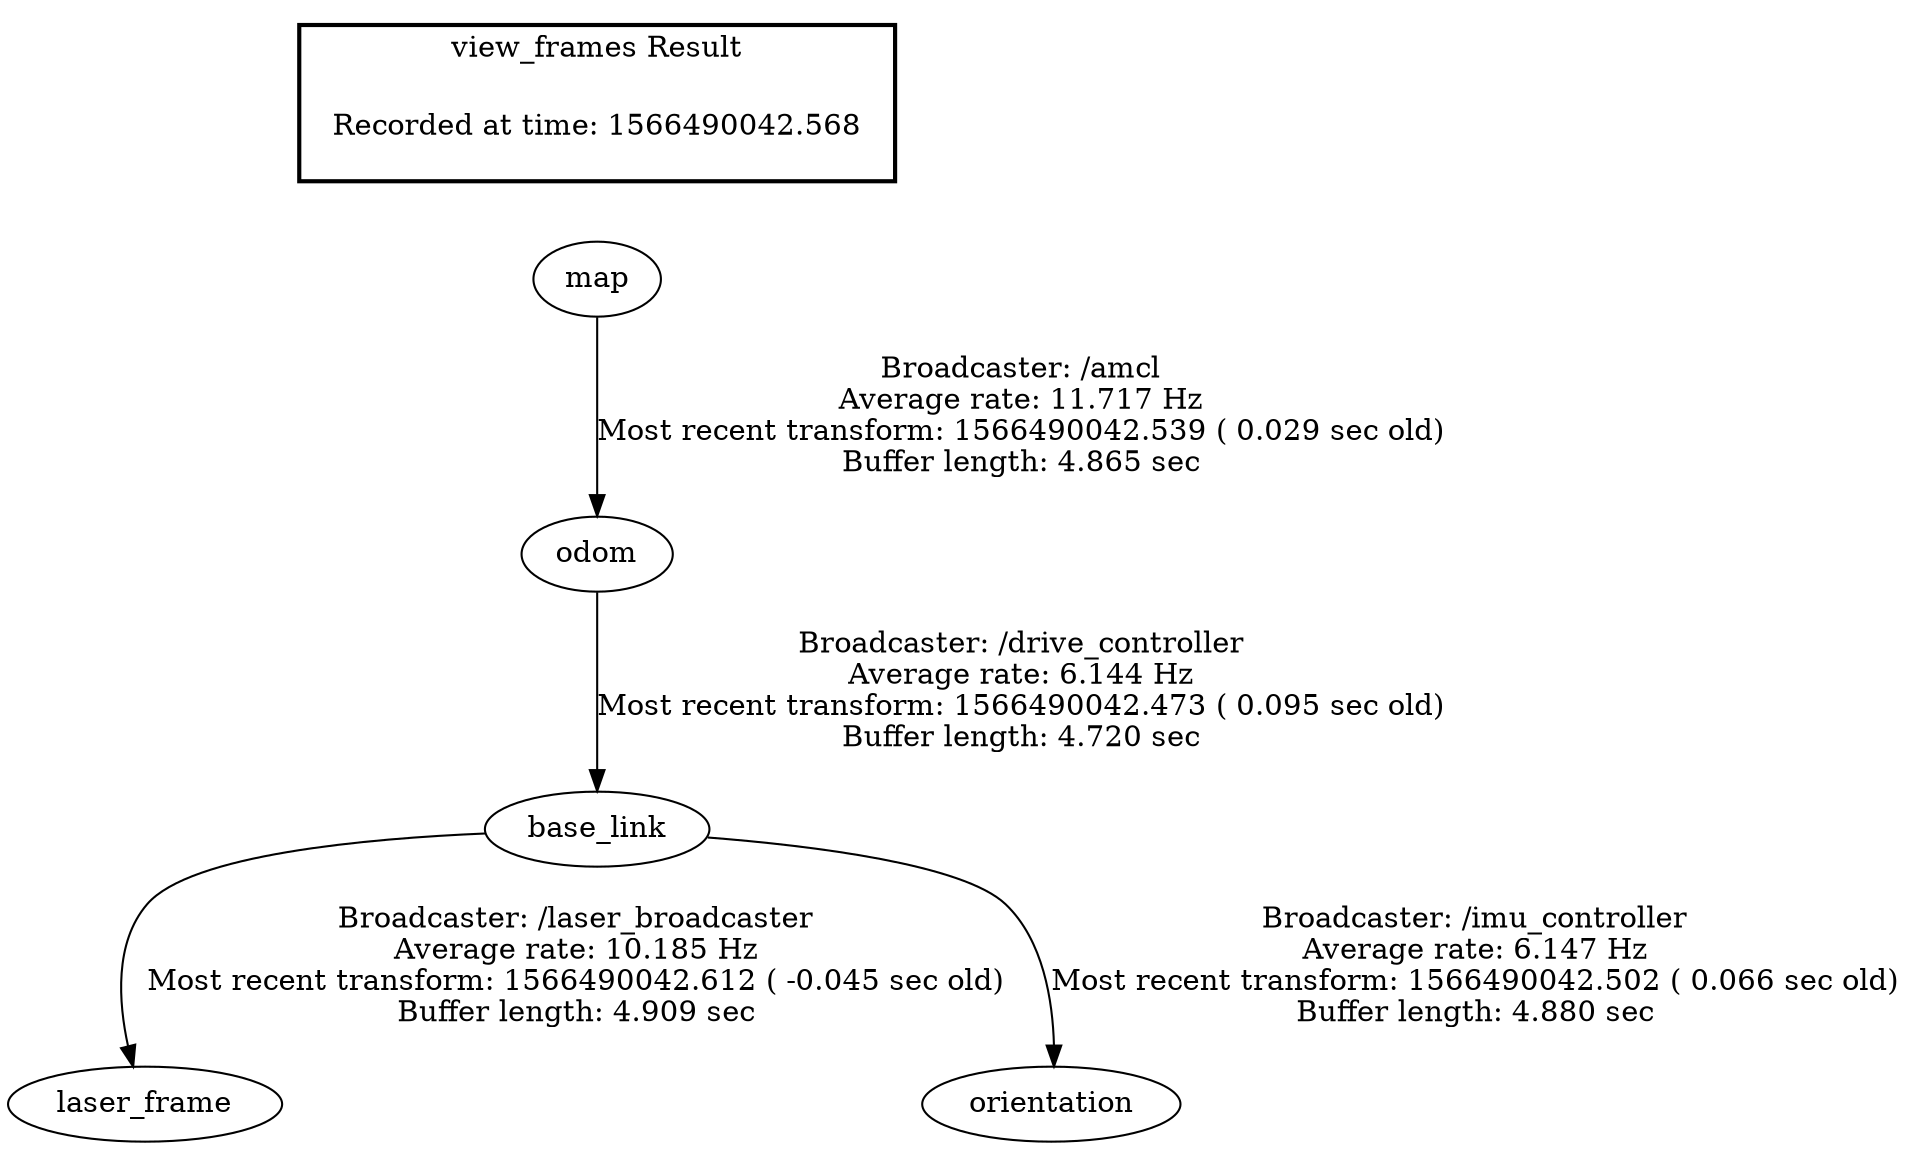 digraph G {
"base_link" -> "laser_frame"[label="Broadcaster: /laser_broadcaster\nAverage rate: 10.185 Hz\nMost recent transform: 1566490042.612 ( -0.045 sec old)\nBuffer length: 4.909 sec\n"];
"odom" -> "base_link"[label="Broadcaster: /drive_controller\nAverage rate: 6.144 Hz\nMost recent transform: 1566490042.473 ( 0.095 sec old)\nBuffer length: 4.720 sec\n"];
"base_link" -> "orientation"[label="Broadcaster: /imu_controller\nAverage rate: 6.147 Hz\nMost recent transform: 1566490042.502 ( 0.066 sec old)\nBuffer length: 4.880 sec\n"];
"map" -> "odom"[label="Broadcaster: /amcl\nAverage rate: 11.717 Hz\nMost recent transform: 1566490042.539 ( 0.029 sec old)\nBuffer length: 4.865 sec\n"];
edge [style=invis];
 subgraph cluster_legend { style=bold; color=black; label ="view_frames Result";
"Recorded at time: 1566490042.568"[ shape=plaintext ] ;
 }->"map";
}